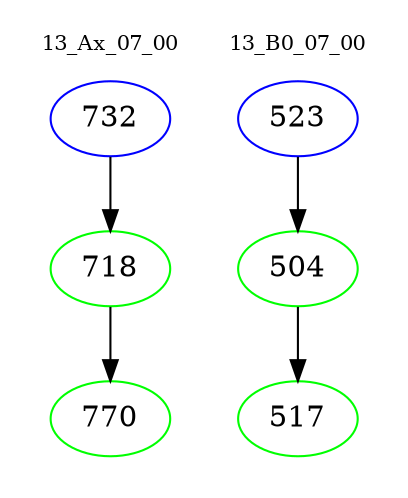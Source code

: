 digraph{
subgraph cluster_0 {
color = white
label = "13_Ax_07_00";
fontsize=10;
T0_732 [label="732", color="blue"]
T0_732 -> T0_718 [color="black"]
T0_718 [label="718", color="green"]
T0_718 -> T0_770 [color="black"]
T0_770 [label="770", color="green"]
}
subgraph cluster_1 {
color = white
label = "13_B0_07_00";
fontsize=10;
T1_523 [label="523", color="blue"]
T1_523 -> T1_504 [color="black"]
T1_504 [label="504", color="green"]
T1_504 -> T1_517 [color="black"]
T1_517 [label="517", color="green"]
}
}
